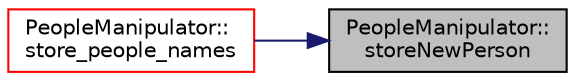 digraph "PeopleManipulator::storeNewPerson"
{
 // LATEX_PDF_SIZE
  edge [fontname="Helvetica",fontsize="10",labelfontname="Helvetica",labelfontsize="10"];
  node [fontname="Helvetica",fontsize="10",shape=record];
  rankdir="RL";
  Node1 [label="PeopleManipulator::\lstoreNewPerson",height=0.2,width=0.4,color="black", fillcolor="grey75", style="filled", fontcolor="black",tooltip=" "];
  Node1 -> Node2 [dir="back",color="midnightblue",fontsize="10",style="solid",fontname="Helvetica"];
  Node2 [label="PeopleManipulator::\lstore_people_names",height=0.2,width=0.4,color="red", fillcolor="white", style="filled",URL="$class_people_manipulator.html#ad432e10cbb877cc773f136451509ead1",tooltip=" "];
}
